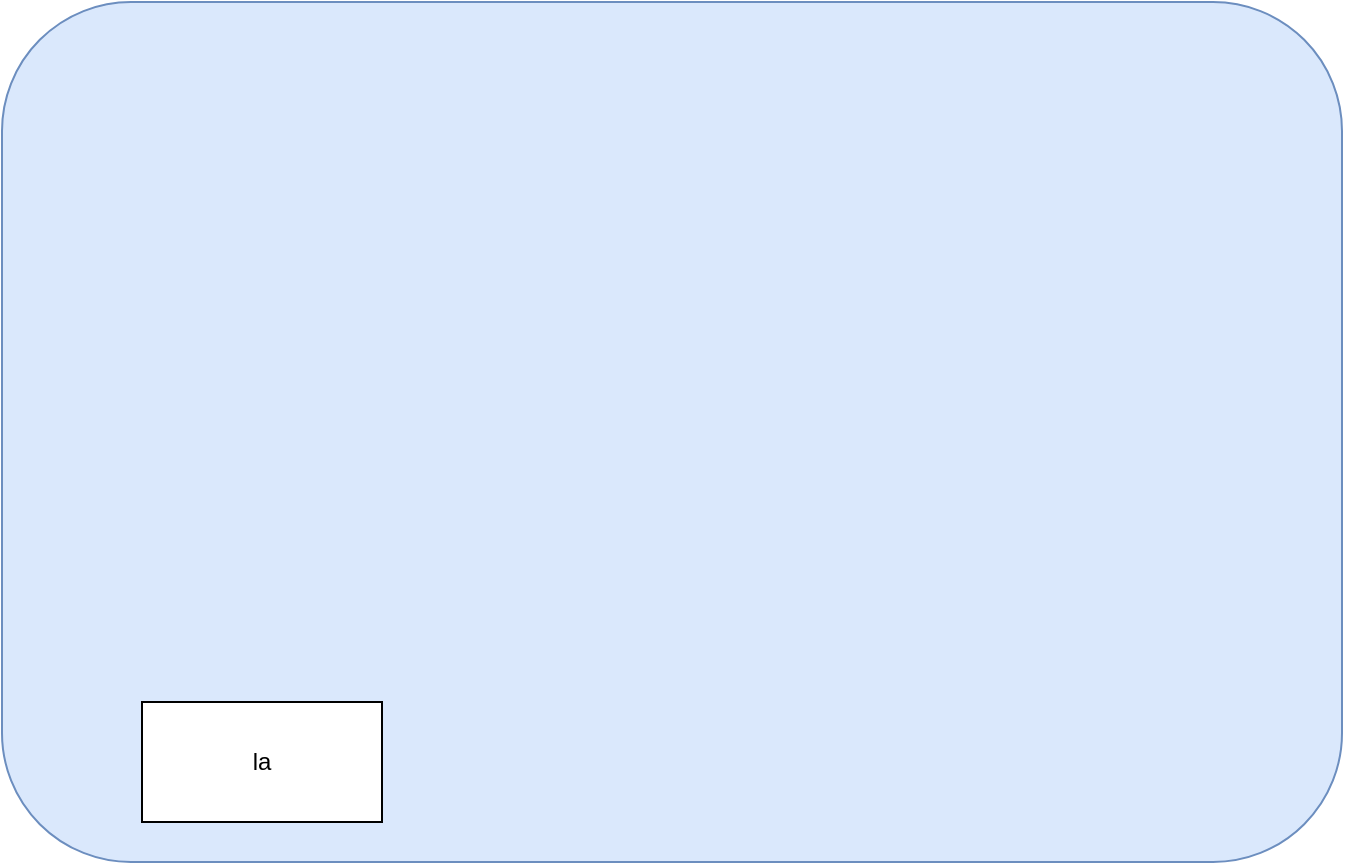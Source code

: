 <mxfile version="13.5.1" type="github">
  <diagram id="gOFtuUaW35EwaofEc4wO" name="Page-1">
    <mxGraphModel dx="1426" dy="771" grid="1" gridSize="10" guides="1" tooltips="1" connect="1" arrows="1" fold="1" page="1" pageScale="1" pageWidth="827" pageHeight="1169" math="0" shadow="0">
      <root>
        <mxCell id="0" />
        <mxCell id="1" parent="0" />
        <mxCell id="mDQ7REl7qwjq5hxIJrwL-2" value="" style="rounded=1;whiteSpace=wrap;html=1;fillColor=#dae8fc;strokeColor=#6c8ebf;" vertex="1" parent="1">
          <mxGeometry x="50" y="70" width="670" height="430" as="geometry" />
        </mxCell>
        <mxCell id="mDQ7REl7qwjq5hxIJrwL-4" value="la" style="rounded=0;whiteSpace=wrap;html=1;" vertex="1" parent="1">
          <mxGeometry x="120" y="420" width="120" height="60" as="geometry" />
        </mxCell>
      </root>
    </mxGraphModel>
  </diagram>
</mxfile>
